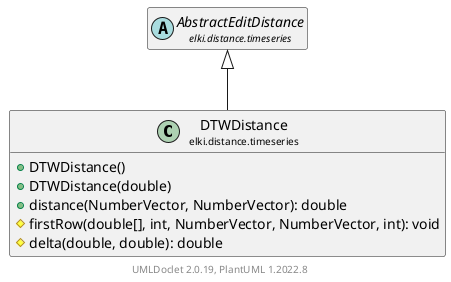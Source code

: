 @startuml
    remove .*\.(Instance|Par|Parameterizer|Factory)$
    set namespaceSeparator none
    hide empty fields
    hide empty methods

    class "<size:14>DTWDistance\n<size:10>elki.distance.timeseries" as elki.distance.timeseries.DTWDistance [[DTWDistance.html]] {
        +DTWDistance()
        +DTWDistance(double)
        +distance(NumberVector, NumberVector): double
        #firstRow(double[], int, NumberVector, NumberVector, int): void
        #delta(double, double): double
    }

    abstract class "<size:14>AbstractEditDistance\n<size:10>elki.distance.timeseries" as elki.distance.timeseries.AbstractEditDistance [[AbstractEditDistance.html]]
    class "<size:14>DTWDistance.Par\n<size:10>elki.distance.timeseries" as elki.distance.timeseries.DTWDistance.Par [[DTWDistance.Par.html]]

    elki.distance.timeseries.AbstractEditDistance <|-- elki.distance.timeseries.DTWDistance
    elki.distance.timeseries.DTWDistance +-- elki.distance.timeseries.DTWDistance.Par

    center footer UMLDoclet 2.0.19, PlantUML 1.2022.8
@enduml
